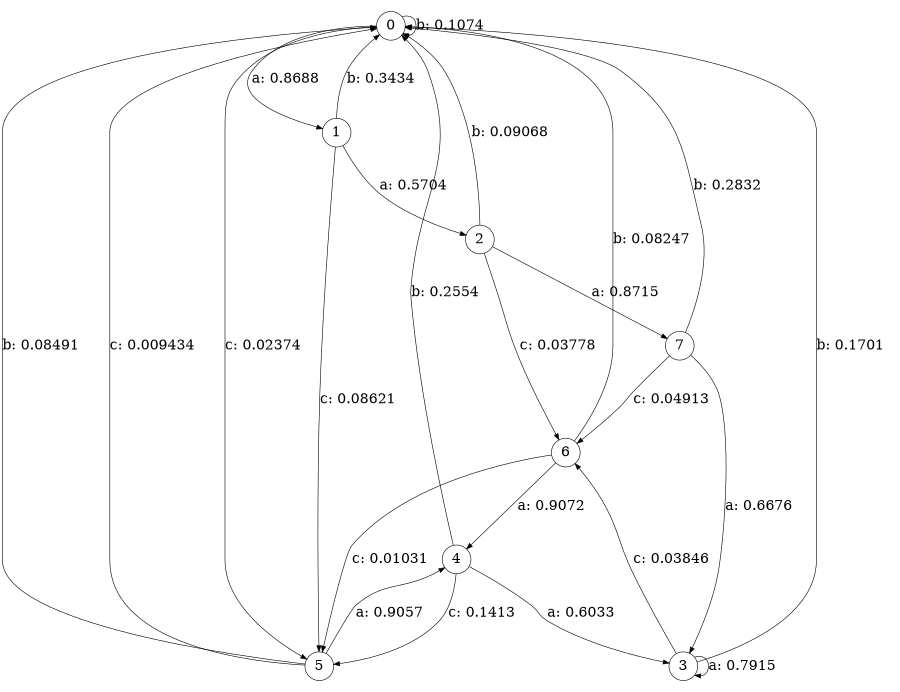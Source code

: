 digraph "d7-500nw-t0-cen-SML" {
size = "6,8.5";
ratio = "fill";
node [shape = circle];
node [fontsize = 24];
edge [fontsize = 24];
0 -> 1 [label = "a: 0.8688   "];
0 -> 0 [label = "b: 0.1074   "];
0 -> 5 [label = "c: 0.02374  "];
1 -> 2 [label = "a: 0.5704   "];
1 -> 0 [label = "b: 0.3434   "];
1 -> 5 [label = "c: 0.08621  "];
2 -> 7 [label = "a: 0.8715   "];
2 -> 0 [label = "b: 0.09068  "];
2 -> 6 [label = "c: 0.03778  "];
3 -> 3 [label = "a: 0.7915   "];
3 -> 0 [label = "b: 0.1701   "];
3 -> 6 [label = "c: 0.03846  "];
4 -> 3 [label = "a: 0.6033   "];
4 -> 0 [label = "b: 0.2554   "];
4 -> 5 [label = "c: 0.1413   "];
5 -> 4 [label = "a: 0.9057   "];
5 -> 0 [label = "b: 0.08491  "];
5 -> 0 [label = "c: 0.009434  "];
6 -> 4 [label = "a: 0.9072   "];
6 -> 0 [label = "b: 0.08247  "];
6 -> 5 [label = "c: 0.01031  "];
7 -> 3 [label = "a: 0.6676   "];
7 -> 0 [label = "b: 0.2832   "];
7 -> 6 [label = "c: 0.04913  "];
}